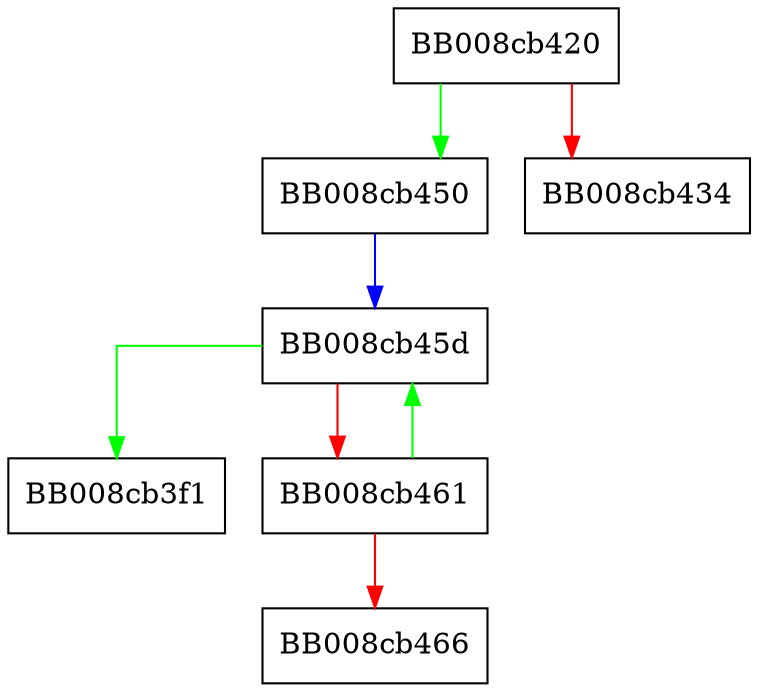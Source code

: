 digraph __rawmemchr_evex {
  node [shape="box"];
  graph [splines=ortho];
  BB008cb420 -> BB008cb450 [color="green"];
  BB008cb420 -> BB008cb434 [color="red"];
  BB008cb450 -> BB008cb45d [color="blue"];
  BB008cb45d -> BB008cb3f1 [color="green"];
  BB008cb45d -> BB008cb461 [color="red"];
  BB008cb461 -> BB008cb45d [color="green"];
  BB008cb461 -> BB008cb466 [color="red"];
}